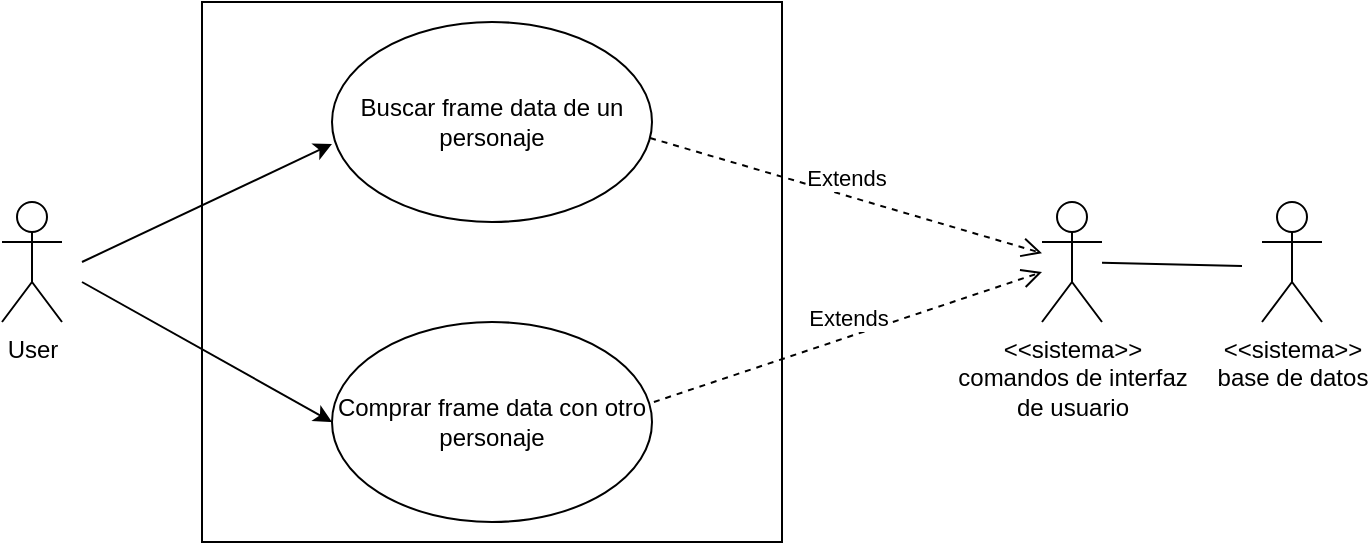 <mxfile version="14.4.4" type="github"><diagram id="2l7eV8kE1KObICxDu9WT" name="Page-1"><mxGraphModel dx="2048" dy="1127" grid="1" gridSize="10" guides="1" tooltips="1" connect="1" arrows="1" fold="1" page="1" pageScale="1" pageWidth="850" pageHeight="1100" math="0" shadow="0"><root><mxCell id="0"/><mxCell id="1" parent="0"/><mxCell id="VeGctHgvSod8uympUXJQ-4" value="" style="whiteSpace=wrap;html=1;" vertex="1" parent="1"><mxGeometry x="180" y="340" width="290" height="270" as="geometry"/></mxCell><mxCell id="VeGctHgvSod8uympUXJQ-1" value="Buscar frame data de un personaje" style="ellipse;whiteSpace=wrap;html=1;" vertex="1" parent="1"><mxGeometry x="245" y="350" width="160" height="100" as="geometry"/></mxCell><mxCell id="VeGctHgvSod8uympUXJQ-2" value="Comprar frame data con otro personaje" style="ellipse;whiteSpace=wrap;html=1;" vertex="1" parent="1"><mxGeometry x="245" y="500" width="160" height="100" as="geometry"/></mxCell><mxCell id="VeGctHgvSod8uympUXJQ-5" value="User" style="shape=umlActor;verticalLabelPosition=bottom;verticalAlign=top;html=1;outlineConnect=0;" vertex="1" parent="1"><mxGeometry x="80" y="440" width="30" height="60" as="geometry"/></mxCell><mxCell id="VeGctHgvSod8uympUXJQ-6" value="" style="endArrow=classic;html=1;entryX=0;entryY=0.61;entryDx=0;entryDy=0;entryPerimeter=0;" edge="1" parent="1" target="VeGctHgvSod8uympUXJQ-1"><mxGeometry width="50" height="50" relative="1" as="geometry"><mxPoint x="120" y="470" as="sourcePoint"/><mxPoint x="180" y="440" as="targetPoint"/></mxGeometry></mxCell><mxCell id="VeGctHgvSod8uympUXJQ-7" value="" style="endArrow=classic;html=1;entryX=0;entryY=0.5;entryDx=0;entryDy=0;" edge="1" parent="1" target="VeGctHgvSod8uympUXJQ-2"><mxGeometry width="50" height="50" relative="1" as="geometry"><mxPoint x="120" y="480" as="sourcePoint"/><mxPoint x="510" y="730" as="targetPoint"/></mxGeometry></mxCell><mxCell id="VeGctHgvSod8uympUXJQ-8" value="Extends" style="html=1;verticalAlign=bottom;endArrow=open;dashed=1;endSize=8;exitX=0.994;exitY=0.58;exitDx=0;exitDy=0;exitPerimeter=0;" edge="1" parent="1" source="VeGctHgvSod8uympUXJQ-1" target="VeGctHgvSod8uympUXJQ-9"><mxGeometry relative="1" as="geometry"><mxPoint x="530" y="750" as="sourcePoint"/><mxPoint x="450" y="750" as="targetPoint"/></mxGeometry></mxCell><mxCell id="VeGctHgvSod8uympUXJQ-9" value="&lt;div&gt;&amp;lt;&amp;lt;sistema&amp;gt;&amp;gt;&lt;/div&gt;&lt;div&gt;comandos de interfaz&lt;/div&gt;&lt;div&gt;de usuario&lt;br&gt;&lt;/div&gt;" style="shape=umlActor;verticalLabelPosition=bottom;verticalAlign=top;html=1;" vertex="1" parent="1"><mxGeometry x="600" y="440" width="30" height="60" as="geometry"/></mxCell><mxCell id="VeGctHgvSod8uympUXJQ-10" value="&lt;div&gt;Extends&lt;/div&gt;" style="html=1;verticalAlign=bottom;endArrow=open;dashed=1;endSize=8;exitX=1.006;exitY=0.4;exitDx=0;exitDy=0;exitPerimeter=0;" edge="1" parent="1" source="VeGctHgvSod8uympUXJQ-2" target="VeGctHgvSod8uympUXJQ-9"><mxGeometry relative="1" as="geometry"><mxPoint x="530" y="750" as="sourcePoint"/><mxPoint x="450" y="750" as="targetPoint"/></mxGeometry></mxCell><mxCell id="VeGctHgvSod8uympUXJQ-14" value="&lt;div&gt;&amp;lt;&amp;lt;sistema&amp;gt;&amp;gt;&lt;/div&gt;&lt;div&gt;base de datos&lt;br&gt;&lt;/div&gt;" style="shape=umlActor;verticalLabelPosition=bottom;verticalAlign=top;html=1;outlineConnect=0;" vertex="1" parent="1"><mxGeometry x="710" y="440" width="30" height="60" as="geometry"/></mxCell><mxCell id="VeGctHgvSod8uympUXJQ-15" value="" style="endArrow=none;html=1;" edge="1" parent="1" source="VeGctHgvSod8uympUXJQ-9"><mxGeometry width="50" height="50" relative="1" as="geometry"><mxPoint x="640" y="520" as="sourcePoint"/><mxPoint x="700" y="472" as="targetPoint"/></mxGeometry></mxCell></root></mxGraphModel></diagram></mxfile>
